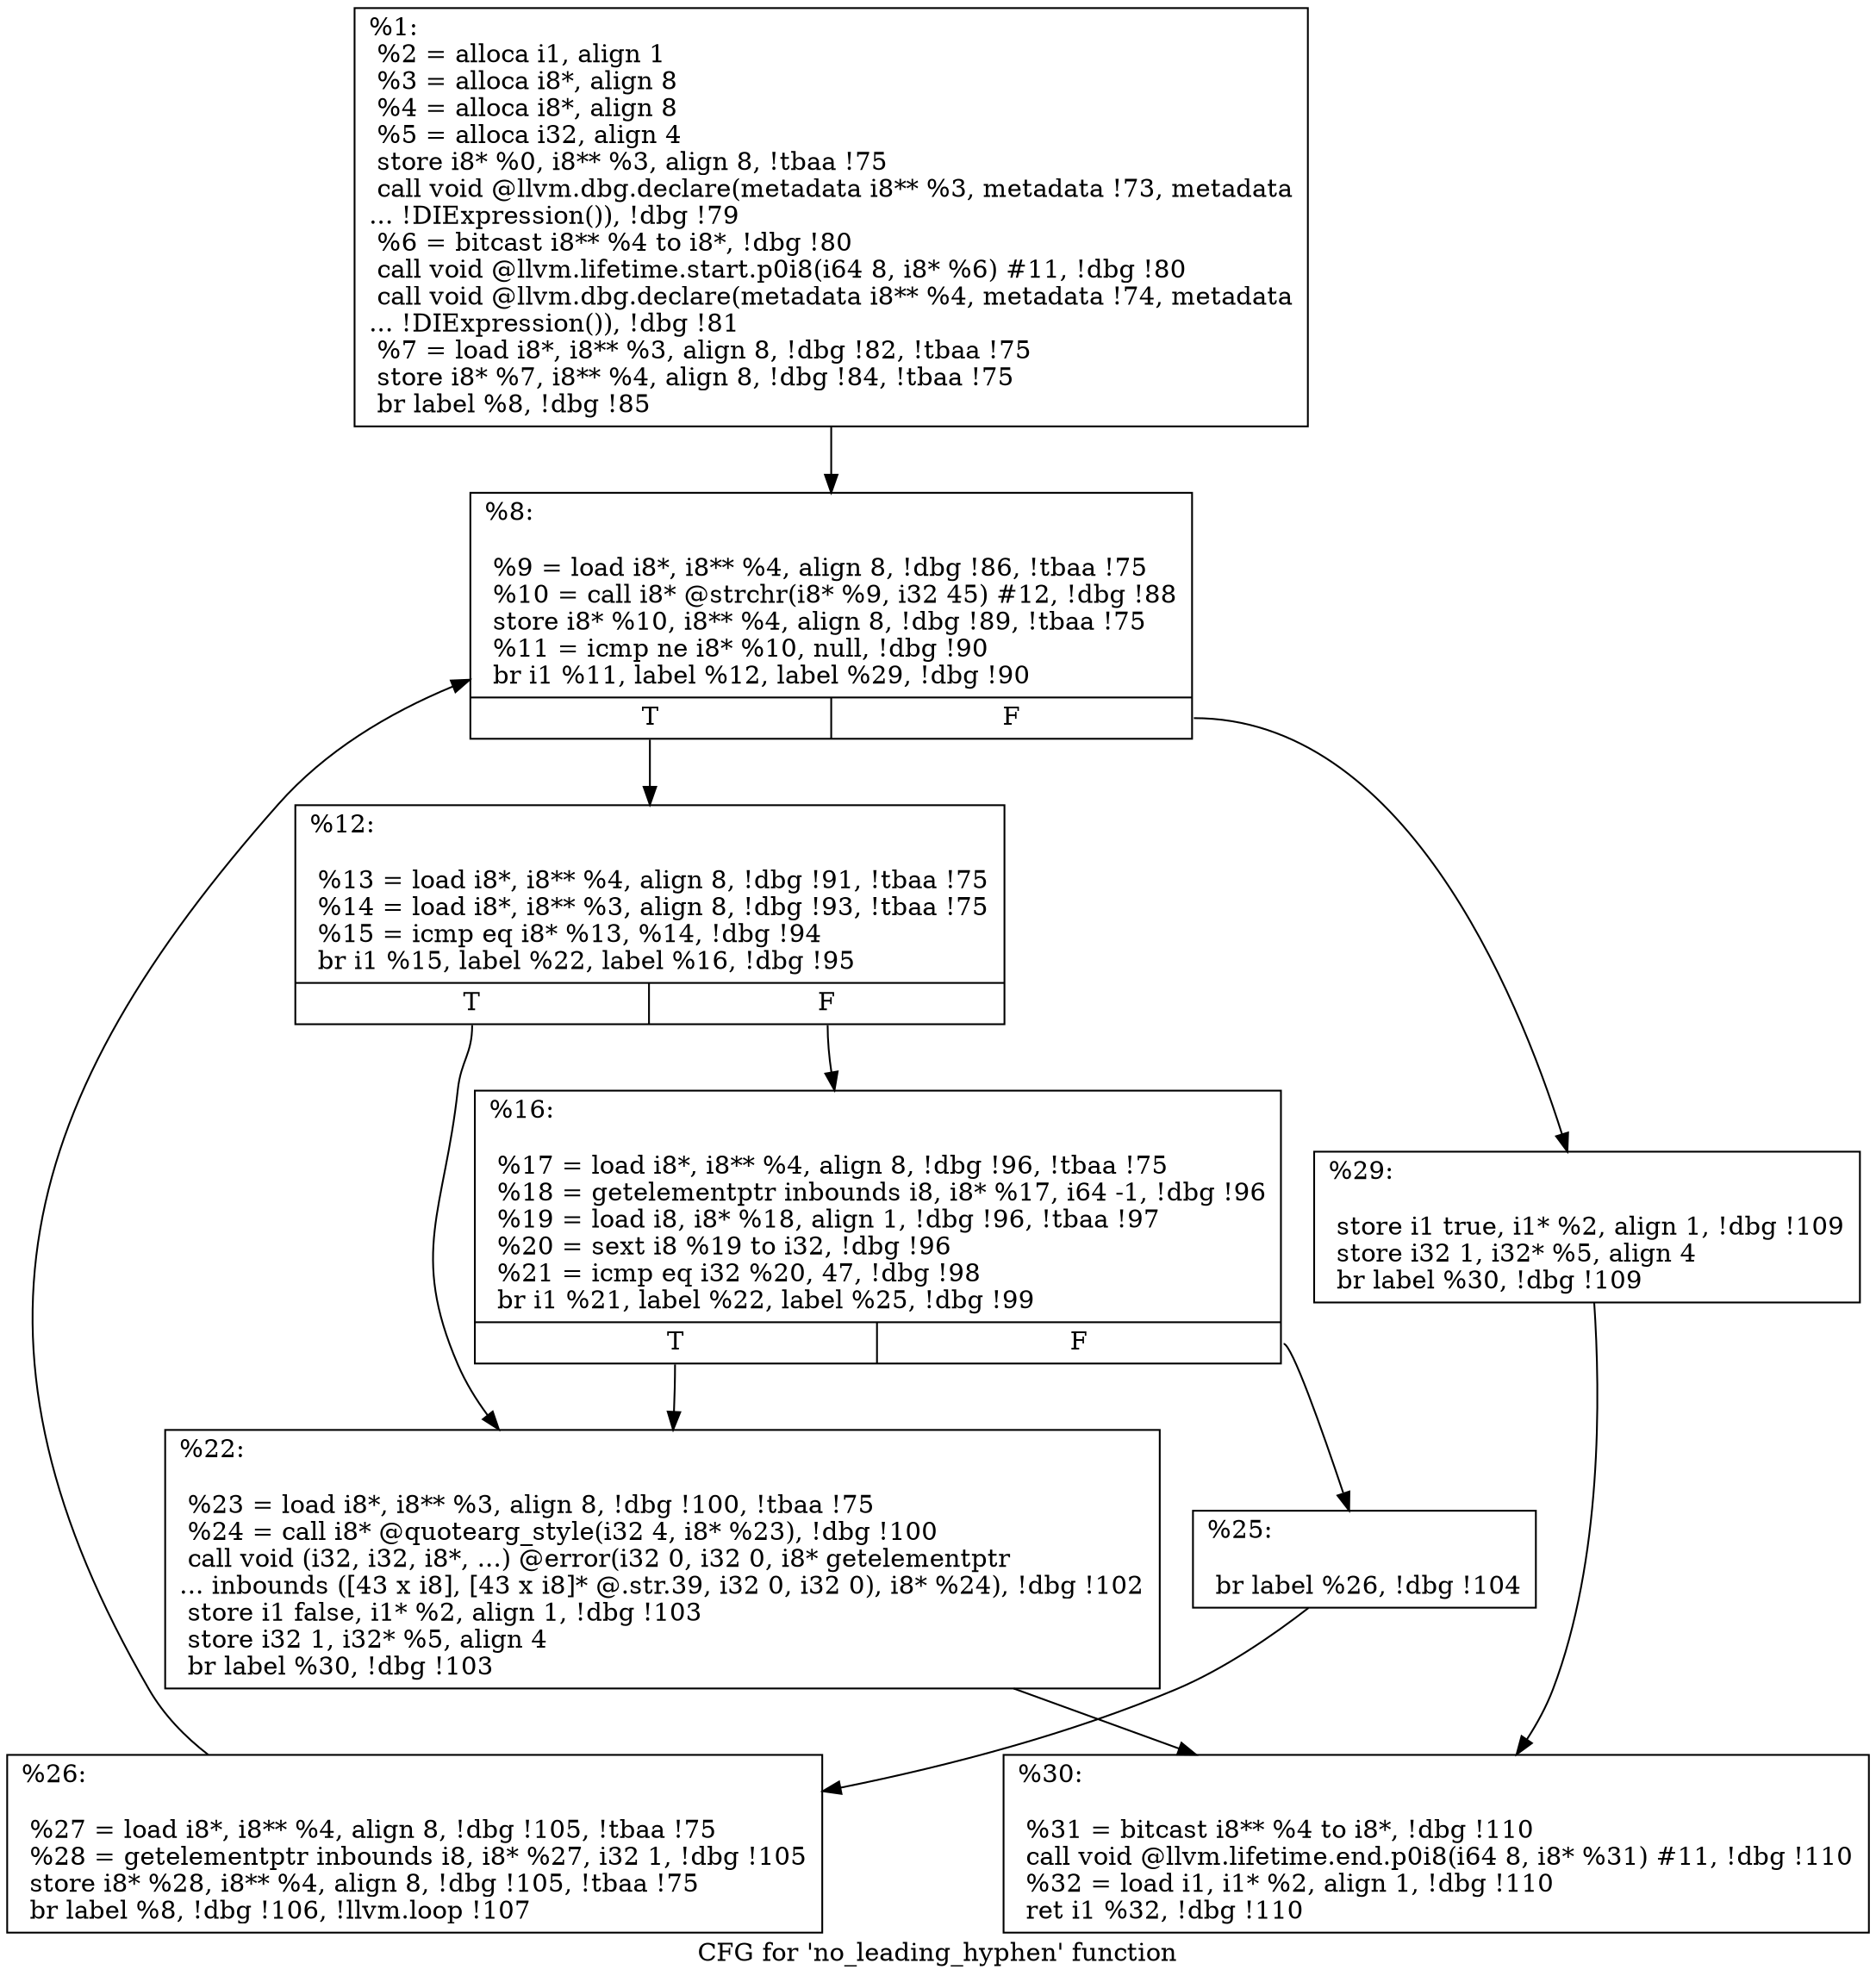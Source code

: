 digraph "CFG for 'no_leading_hyphen' function" {
	label="CFG for 'no_leading_hyphen' function";

	Node0x2379f00 [shape=record,label="{%1:\l  %2 = alloca i1, align 1\l  %3 = alloca i8*, align 8\l  %4 = alloca i8*, align 8\l  %5 = alloca i32, align 4\l  store i8* %0, i8** %3, align 8, !tbaa !75\l  call void @llvm.dbg.declare(metadata i8** %3, metadata !73, metadata\l... !DIExpression()), !dbg !79\l  %6 = bitcast i8** %4 to i8*, !dbg !80\l  call void @llvm.lifetime.start.p0i8(i64 8, i8* %6) #11, !dbg !80\l  call void @llvm.dbg.declare(metadata i8** %4, metadata !74, metadata\l... !DIExpression()), !dbg !81\l  %7 = load i8*, i8** %3, align 8, !dbg !82, !tbaa !75\l  store i8* %7, i8** %4, align 8, !dbg !84, !tbaa !75\l  br label %8, !dbg !85\l}"];
	Node0x2379f00 -> Node0x2379f50;
	Node0x2379f50 [shape=record,label="{%8:\l\l  %9 = load i8*, i8** %4, align 8, !dbg !86, !tbaa !75\l  %10 = call i8* @strchr(i8* %9, i32 45) #12, !dbg !88\l  store i8* %10, i8** %4, align 8, !dbg !89, !tbaa !75\l  %11 = icmp ne i8* %10, null, !dbg !90\l  br i1 %11, label %12, label %29, !dbg !90\l|{<s0>T|<s1>F}}"];
	Node0x2379f50:s0 -> Node0x2379fa0;
	Node0x2379f50:s1 -> Node0x237a130;
	Node0x2379fa0 [shape=record,label="{%12:\l\l  %13 = load i8*, i8** %4, align 8, !dbg !91, !tbaa !75\l  %14 = load i8*, i8** %3, align 8, !dbg !93, !tbaa !75\l  %15 = icmp eq i8* %13, %14, !dbg !94\l  br i1 %15, label %22, label %16, !dbg !95\l|{<s0>T|<s1>F}}"];
	Node0x2379fa0:s0 -> Node0x237a040;
	Node0x2379fa0:s1 -> Node0x2379ff0;
	Node0x2379ff0 [shape=record,label="{%16:\l\l  %17 = load i8*, i8** %4, align 8, !dbg !96, !tbaa !75\l  %18 = getelementptr inbounds i8, i8* %17, i64 -1, !dbg !96\l  %19 = load i8, i8* %18, align 1, !dbg !96, !tbaa !97\l  %20 = sext i8 %19 to i32, !dbg !96\l  %21 = icmp eq i32 %20, 47, !dbg !98\l  br i1 %21, label %22, label %25, !dbg !99\l|{<s0>T|<s1>F}}"];
	Node0x2379ff0:s0 -> Node0x237a040;
	Node0x2379ff0:s1 -> Node0x237a090;
	Node0x237a040 [shape=record,label="{%22:\l\l  %23 = load i8*, i8** %3, align 8, !dbg !100, !tbaa !75\l  %24 = call i8* @quotearg_style(i32 4, i8* %23), !dbg !100\l  call void (i32, i32, i8*, ...) @error(i32 0, i32 0, i8* getelementptr\l... inbounds ([43 x i8], [43 x i8]* @.str.39, i32 0, i32 0), i8* %24), !dbg !102\l  store i1 false, i1* %2, align 1, !dbg !103\l  store i32 1, i32* %5, align 4\l  br label %30, !dbg !103\l}"];
	Node0x237a040 -> Node0x237a180;
	Node0x237a090 [shape=record,label="{%25:\l\l  br label %26, !dbg !104\l}"];
	Node0x237a090 -> Node0x237a0e0;
	Node0x237a0e0 [shape=record,label="{%26:\l\l  %27 = load i8*, i8** %4, align 8, !dbg !105, !tbaa !75\l  %28 = getelementptr inbounds i8, i8* %27, i32 1, !dbg !105\l  store i8* %28, i8** %4, align 8, !dbg !105, !tbaa !75\l  br label %8, !dbg !106, !llvm.loop !107\l}"];
	Node0x237a0e0 -> Node0x2379f50;
	Node0x237a130 [shape=record,label="{%29:\l\l  store i1 true, i1* %2, align 1, !dbg !109\l  store i32 1, i32* %5, align 4\l  br label %30, !dbg !109\l}"];
	Node0x237a130 -> Node0x237a180;
	Node0x237a180 [shape=record,label="{%30:\l\l  %31 = bitcast i8** %4 to i8*, !dbg !110\l  call void @llvm.lifetime.end.p0i8(i64 8, i8* %31) #11, !dbg !110\l  %32 = load i1, i1* %2, align 1, !dbg !110\l  ret i1 %32, !dbg !110\l}"];
}
